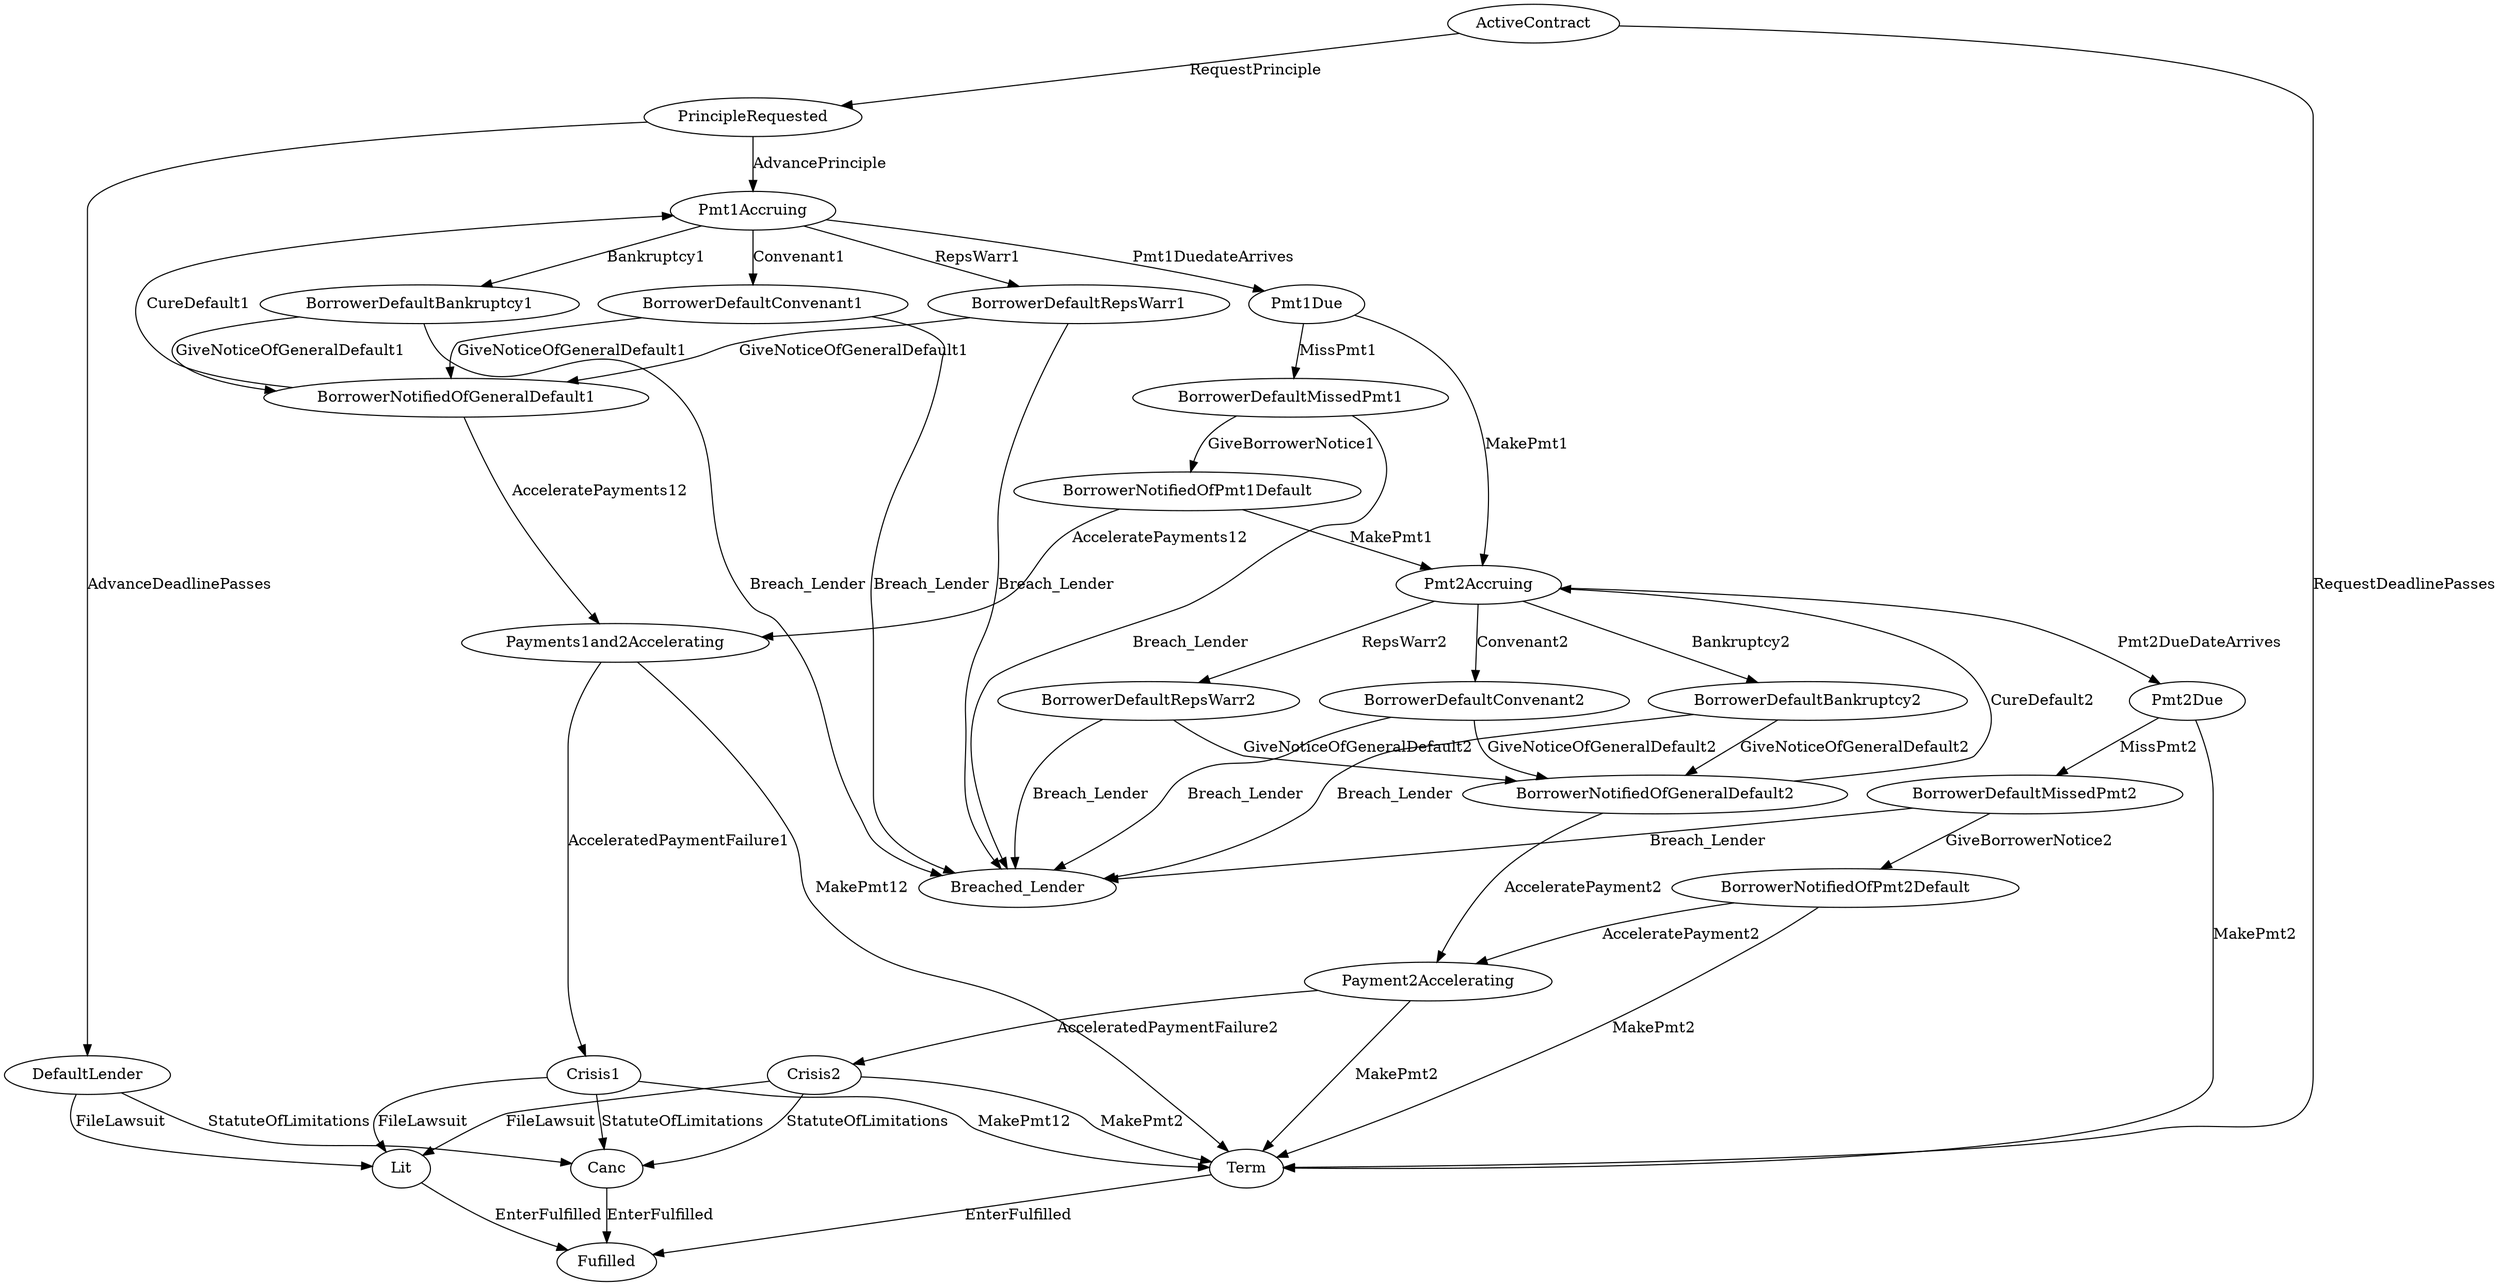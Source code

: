 // THIS IS A GENERATED FILE. DO NOT EDIT.

digraph Goodenough_Flood_Loan {    
    Fulfilled[label=Fufilled];
    ActiveContract[label=ActiveContract];
	PrincipleRequested[label=PrincipleRequested];
	DefaultLender[label=DefaultLender];
	Pmt1Accruing[label=Pmt1Accruing];
	BorrowerDefaultRepsWarr1[label=BorrowerDefaultRepsWarr1];
	BorrowerDefaultConvenant1[label=BorrowerDefaultConvenant1];
	BorrowerDefaultBankruptcy1[label=BorrowerDefaultBankruptcy1];
	BorrowerNotifiedOfGeneralDefault1[label=BorrowerNotifiedOfGeneralDefault1];
	Pmt1Due[label=Pmt1Due];
	BorrowerDefaultMissedPmt1[label=BorrowerDefaultMissedPmt1];
	BorrowerNotifiedOfPmt1Default[label=BorrowerNotifiedOfPmt1Default];
	Payments1and2Accelerating[label=Payments1and2Accelerating];
	Crisis1[label=Crisis1];
	Pmt2Accruing[label=Pmt2Accruing];
	BorrowerDefaultRepsWarr2[label=BorrowerDefaultRepsWarr2];
	BorrowerDefaultConvenant2[label=BorrowerDefaultConvenant2];
	BorrowerDefaultBankruptcy2[label=BorrowerDefaultBankruptcy2];
	BorrowerNotifiedOfGeneralDefault2[label=BorrowerNotifiedOfGeneralDefault2];
	Pmt2Due[label=Pmt2Due];
	BorrowerDefaultMissedPmt2[label=BorrowerDefaultMissedPmt2];
	BorrowerNotifiedOfPmt2Default[label=BorrowerNotifiedOfPmt2Default];
	Payment2Accelerating[label=Payment2Accelerating];
	Crisis2[label=Crisis2];
	Term[label=Term];
	Canc[label=Canc];
	Lit[label=Lit]
        
    
         
    
    
    
    
    ActiveContract -> PrincipleRequested [label=RequestPrinciple];
	ActiveContract -> Term [label=RequestDeadlinePasses];
	PrincipleRequested -> Pmt1Accruing [label=AdvancePrinciple];
	PrincipleRequested -> DefaultLender [label=AdvanceDeadlinePasses];
	DefaultLender -> Lit [label=FileLawsuit];
	DefaultLender -> Canc [label=StatuteOfLimitations];
	Pmt1Accruing -> Pmt1Due [label=Pmt1DuedateArrives];
	Pmt1Accruing -> BorrowerDefaultRepsWarr1 [label=RepsWarr1];
	Pmt1Accruing -> BorrowerDefaultConvenant1 [label=Convenant1];
	Pmt1Accruing -> BorrowerDefaultBankruptcy1 [label=Bankruptcy1];
	BorrowerDefaultRepsWarr1 -> BorrowerNotifiedOfGeneralDefault1 [label=GiveNoticeOfGeneralDefault1];
	BorrowerDefaultRepsWarr1 -> Breached_Lender [label=Breach_Lender];
	BorrowerDefaultConvenant1 -> BorrowerNotifiedOfGeneralDefault1 [label=GiveNoticeOfGeneralDefault1];
	BorrowerDefaultConvenant1 -> Breached_Lender [label=Breach_Lender];
	BorrowerDefaultBankruptcy1 -> BorrowerNotifiedOfGeneralDefault1 [label=GiveNoticeOfGeneralDefault1];
	BorrowerDefaultBankruptcy1 -> Breached_Lender [label=Breach_Lender];
	BorrowerNotifiedOfGeneralDefault1 -> Pmt1Accruing [label=CureDefault1];
	BorrowerNotifiedOfGeneralDefault1 -> Payments1and2Accelerating [label=AcceleratePayments12];
	Pmt1Due -> Pmt2Accruing [label=MakePmt1];
	Pmt1Due -> BorrowerDefaultMissedPmt1 [label=MissPmt1];
	BorrowerDefaultMissedPmt1 -> BorrowerNotifiedOfPmt1Default [label=GiveBorrowerNotice1];
	BorrowerDefaultMissedPmt1 -> Breached_Lender [label=Breach_Lender];
	BorrowerNotifiedOfPmt1Default -> Pmt2Accruing [label=MakePmt1];
	BorrowerNotifiedOfPmt1Default -> Payments1and2Accelerating [label=AcceleratePayments12];
	Payments1and2Accelerating -> Term [label=MakePmt12];
	Payments1and2Accelerating -> Crisis1 [label=AcceleratedPaymentFailure1];
	Crisis1 -> Term [label=MakePmt12];
	Crisis1 -> Lit [label=FileLawsuit];
	Crisis1 -> Canc [label=StatuteOfLimitations];
	Pmt2Accruing -> Pmt2Due [label=Pmt2DueDateArrives];
	Pmt2Accruing -> BorrowerDefaultRepsWarr2 [label=RepsWarr2];
	Pmt2Accruing -> BorrowerDefaultConvenant2 [label=Convenant2];
	Pmt2Accruing -> BorrowerDefaultBankruptcy2 [label=Bankruptcy2];
	BorrowerDefaultRepsWarr2 -> BorrowerNotifiedOfGeneralDefault2 [label=GiveNoticeOfGeneralDefault2];
	BorrowerDefaultRepsWarr2 -> Breached_Lender [label=Breach_Lender];
	BorrowerDefaultConvenant2 -> BorrowerNotifiedOfGeneralDefault2 [label=GiveNoticeOfGeneralDefault2];
	BorrowerDefaultConvenant2 -> Breached_Lender [label=Breach_Lender];
	BorrowerDefaultBankruptcy2 -> BorrowerNotifiedOfGeneralDefault2 [label=GiveNoticeOfGeneralDefault2];
	BorrowerDefaultBankruptcy2 -> Breached_Lender [label=Breach_Lender];
	BorrowerNotifiedOfGeneralDefault2 -> Pmt2Accruing [label=CureDefault2];
	BorrowerNotifiedOfGeneralDefault2 -> Payment2Accelerating [label=AcceleratePayment2];
	Pmt2Due -> Term [label=MakePmt2];
	Pmt2Due -> BorrowerDefaultMissedPmt2 [label=MissPmt2];
	BorrowerDefaultMissedPmt2 -> BorrowerNotifiedOfPmt2Default [label=GiveBorrowerNotice2];
	BorrowerDefaultMissedPmt2 -> Breached_Lender [label=Breach_Lender];
	BorrowerNotifiedOfPmt2Default -> Term [label=MakePmt2];
	BorrowerNotifiedOfPmt2Default -> Payment2Accelerating [label=AcceleratePayment2];
	Payment2Accelerating -> Term [label=MakePmt2];
	Payment2Accelerating -> Crisis2 [label=AcceleratedPaymentFailure2];
	Crisis2 -> Term [label=MakePmt2];
	Crisis2 -> Lit [label=FileLawsuit];
	Crisis2 -> Canc [label=StatuteOfLimitations];
	Term -> Fulfilled [label=EnterFulfilled];
	Canc -> Fulfilled [label=EnterFulfilled];
	Lit -> Fulfilled [label=EnterFulfilled];
	     
    
       
}